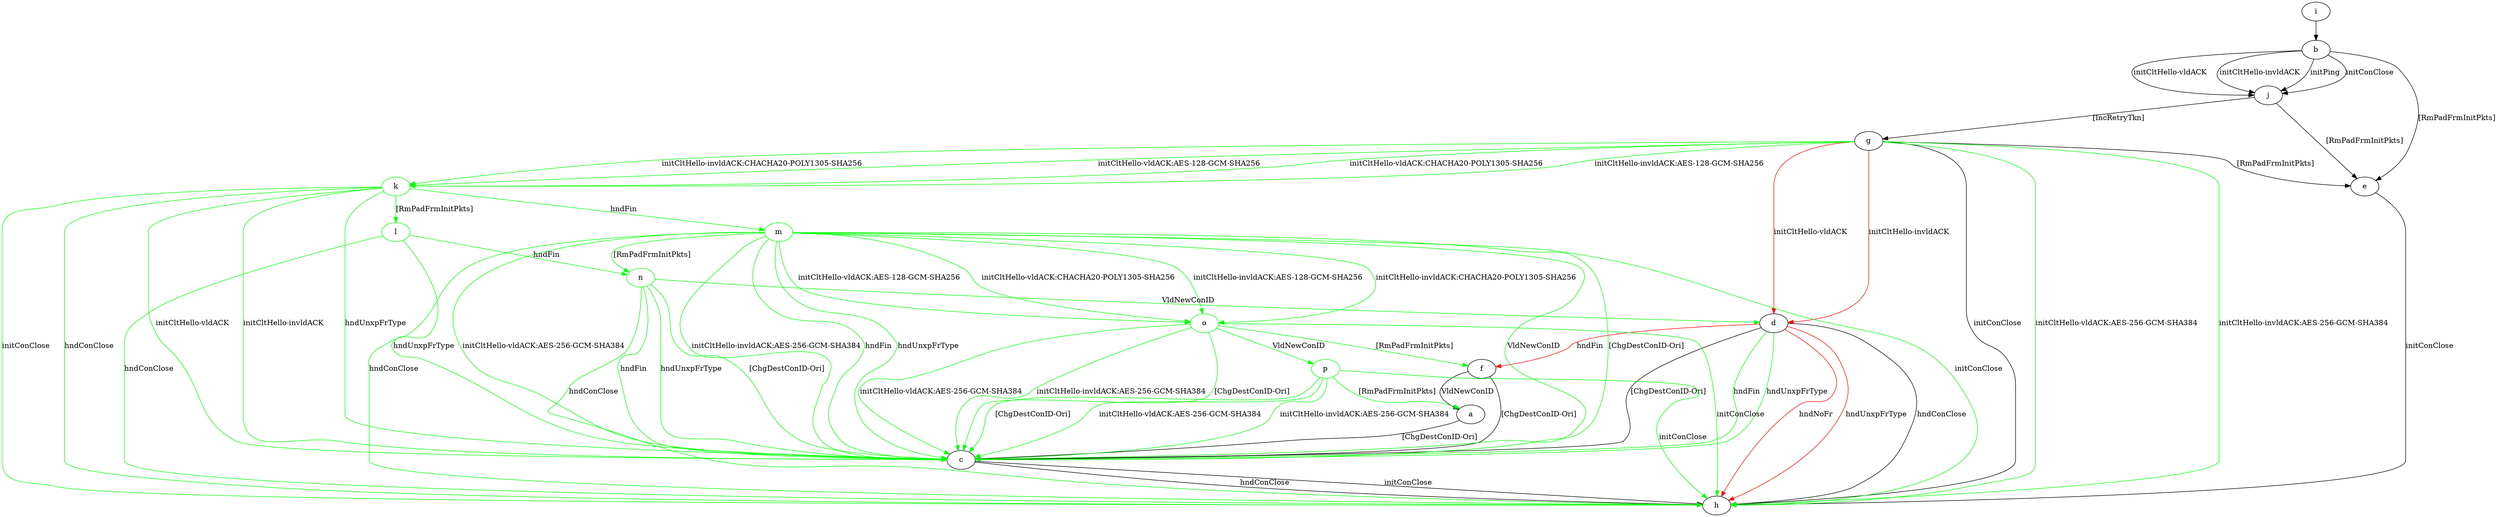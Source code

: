 digraph "" {
	a -> c	[key=0,
		label="[ChgDestConID-Ori] "];
	b -> e	[key=0,
		label="[RmPadFrmInitPkts] "];
	b -> j	[key=0,
		label="initPing "];
	b -> j	[key=1,
		label="initConClose "];
	b -> j	[key=2,
		label="initCltHello-vldACK "];
	b -> j	[key=3,
		label="initCltHello-invldACK "];
	c -> h	[key=0,
		label="initConClose "];
	c -> h	[key=1,
		label="hndConClose "];
	d -> c	[key=0,
		label="[ChgDestConID-Ori] "];
	d -> c	[key=1,
		color=green,
		label="hndFin "];
	d -> c	[key=2,
		color=green,
		label="hndUnxpFrType "];
	d -> f	[key=0,
		color=red,
		label="hndFin "];
	d -> h	[key=0,
		label="hndConClose "];
	d -> h	[key=1,
		color=red,
		label="hndNoFr "];
	d -> h	[key=2,
		color=red,
		label="hndUnxpFrType "];
	e -> h	[key=0,
		label="initConClose "];
	f -> a	[key=0,
		label="VldNewConID "];
	f -> c	[key=0,
		label="[ChgDestConID-Ori] "];
	g -> d	[key=0,
		color=red,
		label="initCltHello-vldACK "];
	g -> d	[key=1,
		color=red,
		label="initCltHello-invldACK "];
	g -> e	[key=0,
		label="[RmPadFrmInitPkts] "];
	g -> h	[key=0,
		label="initConClose "];
	g -> h	[key=1,
		color=green,
		label="initCltHello-vldACK:AES-256-GCM-SHA384 "];
	g -> h	[key=2,
		color=green,
		label="initCltHello-invldACK:AES-256-GCM-SHA384 "];
	k	[color=green];
	g -> k	[key=0,
		color=green,
		label="initCltHello-vldACK:AES-128-GCM-SHA256 "];
	g -> k	[key=1,
		color=green,
		label="initCltHello-vldACK:CHACHA20-POLY1305-SHA256 "];
	g -> k	[key=2,
		color=green,
		label="initCltHello-invldACK:AES-128-GCM-SHA256 "];
	g -> k	[key=3,
		color=green,
		label="initCltHello-invldACK:CHACHA20-POLY1305-SHA256 "];
	i -> b	[key=0];
	j -> e	[key=0,
		label="[RmPadFrmInitPkts] "];
	j -> g	[key=0,
		label="[IncRetryTkn] "];
	k -> c	[key=0,
		color=green,
		label="initCltHello-vldACK "];
	k -> c	[key=1,
		color=green,
		label="initCltHello-invldACK "];
	k -> c	[key=2,
		color=green,
		label="hndUnxpFrType "];
	k -> h	[key=0,
		color=green,
		label="initConClose "];
	k -> h	[key=1,
		color=green,
		label="hndConClose "];
	l	[color=green];
	k -> l	[key=0,
		color=green,
		label="[RmPadFrmInitPkts] "];
	m	[color=green];
	k -> m	[key=0,
		color=green,
		label="hndFin "];
	l -> c	[key=0,
		color=green,
		label="hndUnxpFrType "];
	l -> h	[key=0,
		color=green,
		label="hndConClose "];
	n	[color=green];
	l -> n	[key=0,
		color=green,
		label="hndFin "];
	m -> c	[key=0,
		color=green,
		label="initCltHello-vldACK:AES-256-GCM-SHA384 "];
	m -> c	[key=1,
		color=green,
		label="initCltHello-invldACK:AES-256-GCM-SHA384 "];
	m -> c	[key=2,
		color=green,
		label="hndFin "];
	m -> c	[key=3,
		color=green,
		label="hndUnxpFrType "];
	m -> c	[key=4,
		color=green,
		label="VldNewConID "];
	m -> c	[key=5,
		color=green,
		label="[ChgDestConID-Ori] "];
	m -> h	[key=0,
		color=green,
		label="initConClose "];
	m -> h	[key=1,
		color=green,
		label="hndConClose "];
	m -> n	[key=0,
		color=green,
		label="[RmPadFrmInitPkts] "];
	o	[color=green];
	m -> o	[key=0,
		color=green,
		label="initCltHello-vldACK:AES-128-GCM-SHA256 "];
	m -> o	[key=1,
		color=green,
		label="initCltHello-vldACK:CHACHA20-POLY1305-SHA256 "];
	m -> o	[key=2,
		color=green,
		label="initCltHello-invldACK:AES-128-GCM-SHA256 "];
	m -> o	[key=3,
		color=green,
		label="initCltHello-invldACK:CHACHA20-POLY1305-SHA256 "];
	n -> c	[key=0,
		color=green,
		label="hndFin "];
	n -> c	[key=1,
		color=green,
		label="hndUnxpFrType "];
	n -> c	[key=2,
		color=green,
		label="[ChgDestConID-Ori] "];
	n -> d	[key=0,
		color=green,
		label="VldNewConID "];
	n -> h	[key=0,
		color=green,
		label="hndConClose "];
	o -> c	[key=0,
		color=green,
		label="initCltHello-vldACK:AES-256-GCM-SHA384 "];
	o -> c	[key=1,
		color=green,
		label="initCltHello-invldACK:AES-256-GCM-SHA384 "];
	o -> c	[key=2,
		color=green,
		label="[ChgDestConID-Ori] "];
	o -> f	[key=0,
		color=green,
		label="[RmPadFrmInitPkts] "];
	o -> h	[key=0,
		color=green,
		label="initConClose "];
	p	[color=green];
	o -> p	[key=0,
		color=green,
		label="VldNewConID "];
	p -> a	[key=0,
		color=green,
		label="[RmPadFrmInitPkts] "];
	p -> c	[key=0,
		color=green,
		label="initCltHello-vldACK:AES-256-GCM-SHA384 "];
	p -> c	[key=1,
		color=green,
		label="initCltHello-invldACK:AES-256-GCM-SHA384 "];
	p -> c	[key=2,
		color=green,
		label="[ChgDestConID-Ori] "];
	p -> h	[key=0,
		color=green,
		label="initConClose "];
}
